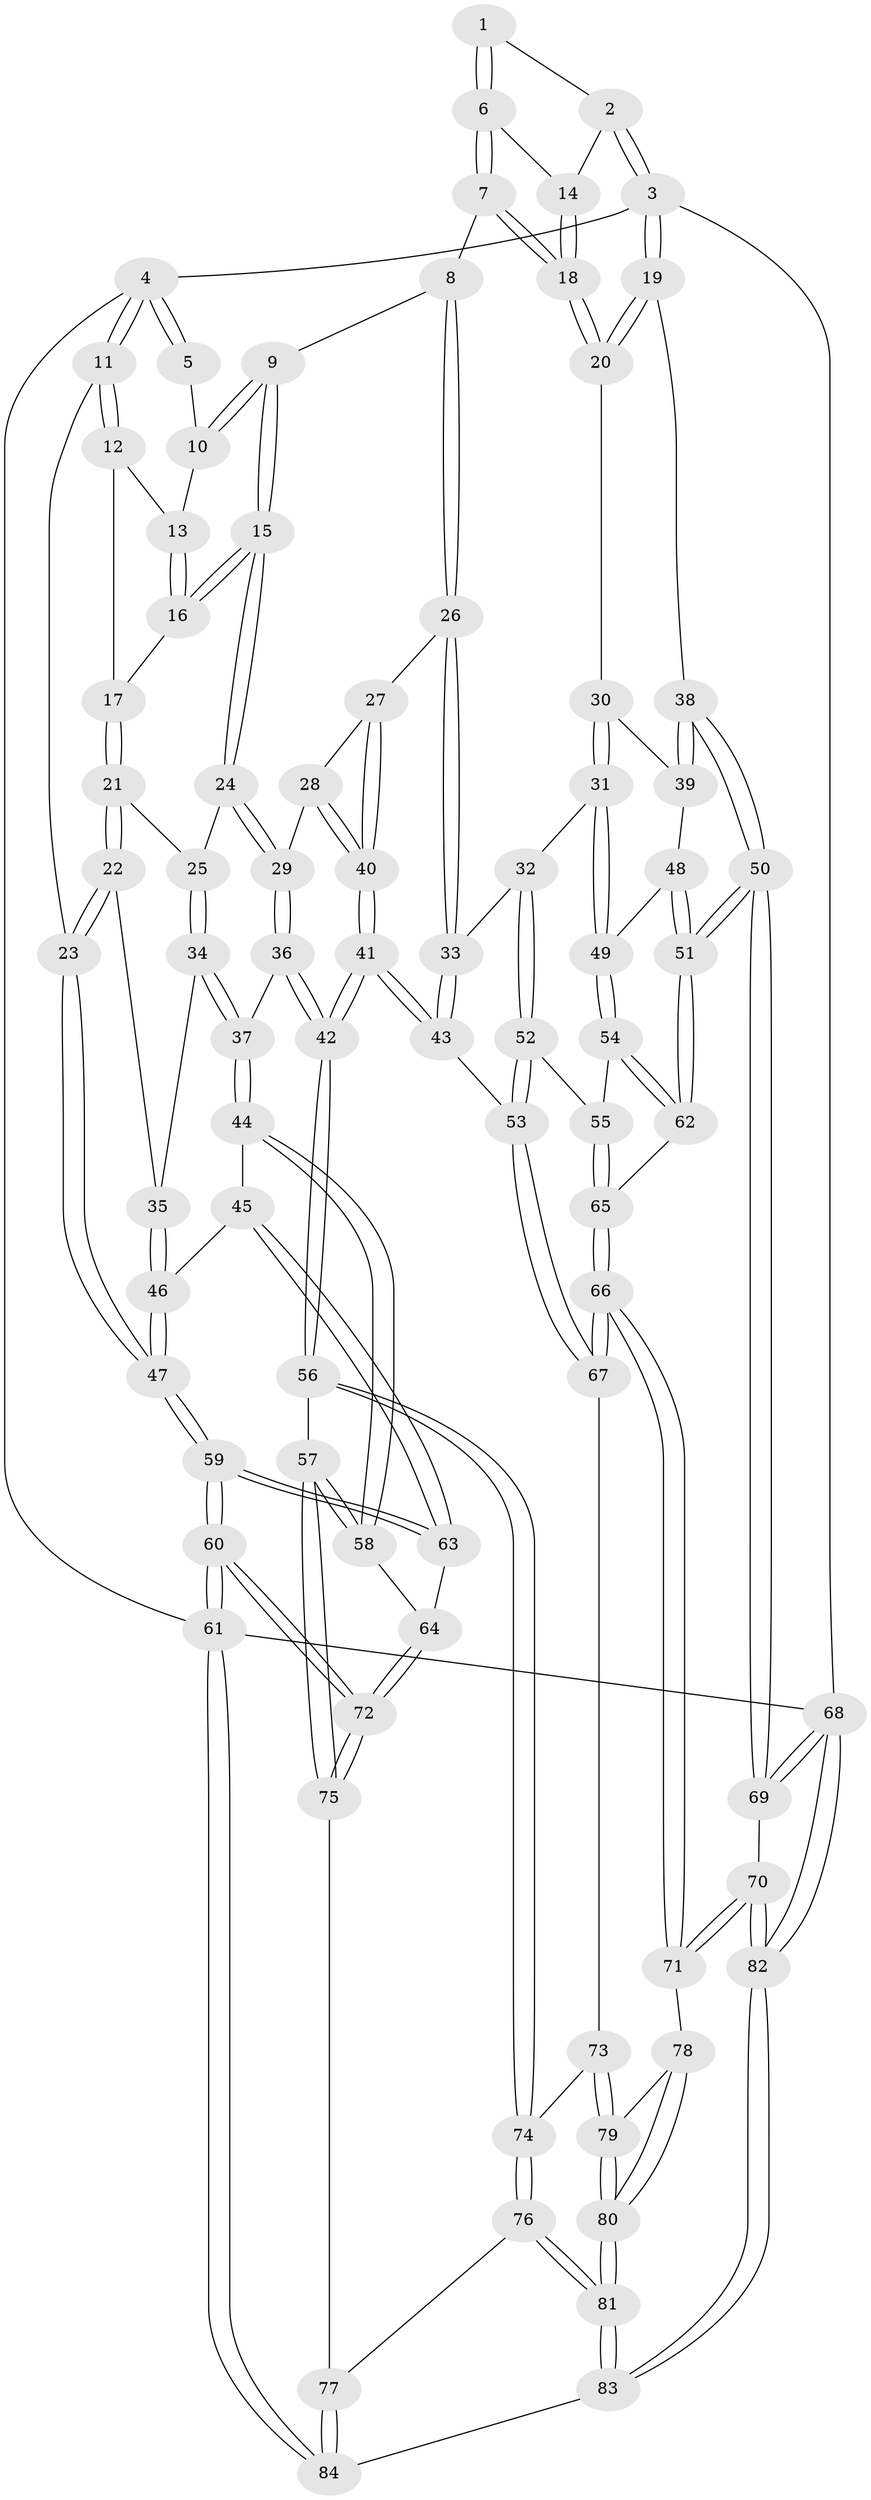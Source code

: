 // Generated by graph-tools (version 1.1) at 2025/03/03/09/25 03:03:23]
// undirected, 84 vertices, 207 edges
graph export_dot {
graph [start="1"]
  node [color=gray90,style=filled];
  1 [pos="+0.6046637132272777+0"];
  2 [pos="+1+0"];
  3 [pos="+1+0"];
  4 [pos="+0+0"];
  5 [pos="+0.3151489329326285+0"];
  6 [pos="+0.579930421878693+0.014121706873819782"];
  7 [pos="+0.5358644294615164+0.13446042130474664"];
  8 [pos="+0.5187509393938532+0.15041486722109343"];
  9 [pos="+0.4682132577857965+0.1470530026005728"];
  10 [pos="+0.30915284597884835+0"];
  11 [pos="+0+0"];
  12 [pos="+0.056251247326017655+0.05917670172970688"];
  13 [pos="+0.2721601762981634+0.0409961414765929"];
  14 [pos="+0.8165036911474998+0.11259291867586683"];
  15 [pos="+0.346049364994965+0.2324773298423395"];
  16 [pos="+0.24735527510275251+0.13780980441293"];
  17 [pos="+0.18674101299779342+0.17386903196475623"];
  18 [pos="+0.8047872031208818+0.18989491446499893"];
  19 [pos="+1+0.1519363622483676"];
  20 [pos="+0.816229639991232+0.2242210006095063"];
  21 [pos="+0.17641893733923272+0.20722462427570013"];
  22 [pos="+0+0.26518026269260647"];
  23 [pos="+0+0.21299150663638383"];
  24 [pos="+0.3165825520617911+0.3141490479896123"];
  25 [pos="+0.20169772135363762+0.2754315987695392"];
  26 [pos="+0.5583988702504605+0.32220422006248156"];
  27 [pos="+0.5151587718750421+0.3417720762980803"];
  28 [pos="+0.3285381388524106+0.33918743867909273"];
  29 [pos="+0.32253716175753966+0.3341733082380294"];
  30 [pos="+0.8094584229920053+0.2741952966401387"];
  31 [pos="+0.7041345057139128+0.38216041885089425"];
  32 [pos="+0.6786971082853259+0.3956242004871414"];
  33 [pos="+0.6445432725315705+0.3840937278201969"];
  34 [pos="+0.08685977360243524+0.37598641083009"];
  35 [pos="+0.06579845757432944+0.3676442778732621"];
  36 [pos="+0.19314183870174706+0.44754493828258035"];
  37 [pos="+0.14707511941949536+0.44874877291181586"];
  38 [pos="+1+0.392070145174001"];
  39 [pos="+0.9882543377270435+0.4046645707950577"];
  40 [pos="+0.39889807129361393+0.5288370015410192"];
  41 [pos="+0.40016817816887523+0.5894965825455353"];
  42 [pos="+0.38123721140407857+0.6085509613153421"];
  43 [pos="+0.4014961163681628+0.5892952639833215"];
  44 [pos="+0.13777695673983453+0.47629884118665394"];
  45 [pos="+0.06711328561384834+0.5450228200656351"];
  46 [pos="+4.132369200843627e-05+0.5383584985347408"];
  47 [pos="+0+0.5855005235531001"];
  48 [pos="+0.9765097120521059+0.4180217952156481"];
  49 [pos="+0.8879086164491204+0.5051699319976227"];
  50 [pos="+1+0.8447066024708678"];
  51 [pos="+0.9741841324159844+0.6660691544396224"];
  52 [pos="+0.6824402011871443+0.5269770851165493"];
  53 [pos="+0.62704861096473+0.6136089977824701"];
  54 [pos="+0.8872517594665272+0.5086334701513601"];
  55 [pos="+0.7641784733542236+0.5643879393918835"];
  56 [pos="+0.3743386377880476+0.6234940092280858"];
  57 [pos="+0.20690831987852243+0.6664951040510505"];
  58 [pos="+0.2045576721201276+0.6653839050589923"];
  59 [pos="+0+0.7248922726506913"];
  60 [pos="+0+0.950156006791959"];
  61 [pos="+0+1"];
  62 [pos="+0.9218138918963025+0.6373226232281657"];
  63 [pos="+0.08466321067270989+0.6208926422743907"];
  64 [pos="+0.13689130767874322+0.6613443732703562"];
  65 [pos="+0.8243041774319299+0.6554286784219825"];
  66 [pos="+0.7279805144622851+0.7704382325611401"];
  67 [pos="+0.65265060503616+0.6926785788448858"];
  68 [pos="+1+1"];
  69 [pos="+1+0.8891780826810332"];
  70 [pos="+0.7940586175485864+0.853453437664442"];
  71 [pos="+0.7357899465079719+0.8093208531351962"];
  72 [pos="+0+0.888035818054821"];
  73 [pos="+0.5196368155209914+0.7652023932632076"];
  74 [pos="+0.3978410891450056+0.7093598839259038"];
  75 [pos="+0.17385161518971803+0.8621923341460397"];
  76 [pos="+0.38937917911945724+0.743124198198763"];
  77 [pos="+0.19853715272405634+0.8775331069098488"];
  78 [pos="+0.6757857961061311+0.8462550328411039"];
  79 [pos="+0.5332574110827314+0.7993096839172117"];
  80 [pos="+0.47151941262724173+1"];
  81 [pos="+0.4411345317635436+1"];
  82 [pos="+0.6999036492672678+1"];
  83 [pos="+0.43629796535239834+1"];
  84 [pos="+0.4065024915982108+1"];
  1 -- 2;
  1 -- 6;
  1 -- 6;
  2 -- 3;
  2 -- 3;
  2 -- 14;
  3 -- 4;
  3 -- 19;
  3 -- 19;
  3 -- 68;
  4 -- 5;
  4 -- 5;
  4 -- 11;
  4 -- 11;
  4 -- 61;
  5 -- 10;
  6 -- 7;
  6 -- 7;
  6 -- 14;
  7 -- 8;
  7 -- 18;
  7 -- 18;
  8 -- 9;
  8 -- 26;
  8 -- 26;
  9 -- 10;
  9 -- 10;
  9 -- 15;
  9 -- 15;
  10 -- 13;
  11 -- 12;
  11 -- 12;
  11 -- 23;
  12 -- 13;
  12 -- 17;
  13 -- 16;
  13 -- 16;
  14 -- 18;
  14 -- 18;
  15 -- 16;
  15 -- 16;
  15 -- 24;
  15 -- 24;
  16 -- 17;
  17 -- 21;
  17 -- 21;
  18 -- 20;
  18 -- 20;
  19 -- 20;
  19 -- 20;
  19 -- 38;
  20 -- 30;
  21 -- 22;
  21 -- 22;
  21 -- 25;
  22 -- 23;
  22 -- 23;
  22 -- 35;
  23 -- 47;
  23 -- 47;
  24 -- 25;
  24 -- 29;
  24 -- 29;
  25 -- 34;
  25 -- 34;
  26 -- 27;
  26 -- 33;
  26 -- 33;
  27 -- 28;
  27 -- 40;
  27 -- 40;
  28 -- 29;
  28 -- 40;
  28 -- 40;
  29 -- 36;
  29 -- 36;
  30 -- 31;
  30 -- 31;
  30 -- 39;
  31 -- 32;
  31 -- 49;
  31 -- 49;
  32 -- 33;
  32 -- 52;
  32 -- 52;
  33 -- 43;
  33 -- 43;
  34 -- 35;
  34 -- 37;
  34 -- 37;
  35 -- 46;
  35 -- 46;
  36 -- 37;
  36 -- 42;
  36 -- 42;
  37 -- 44;
  37 -- 44;
  38 -- 39;
  38 -- 39;
  38 -- 50;
  38 -- 50;
  39 -- 48;
  40 -- 41;
  40 -- 41;
  41 -- 42;
  41 -- 42;
  41 -- 43;
  41 -- 43;
  42 -- 56;
  42 -- 56;
  43 -- 53;
  44 -- 45;
  44 -- 58;
  44 -- 58;
  45 -- 46;
  45 -- 63;
  45 -- 63;
  46 -- 47;
  46 -- 47;
  47 -- 59;
  47 -- 59;
  48 -- 49;
  48 -- 51;
  48 -- 51;
  49 -- 54;
  49 -- 54;
  50 -- 51;
  50 -- 51;
  50 -- 69;
  50 -- 69;
  51 -- 62;
  51 -- 62;
  52 -- 53;
  52 -- 53;
  52 -- 55;
  53 -- 67;
  53 -- 67;
  54 -- 55;
  54 -- 62;
  54 -- 62;
  55 -- 65;
  55 -- 65;
  56 -- 57;
  56 -- 74;
  56 -- 74;
  57 -- 58;
  57 -- 58;
  57 -- 75;
  57 -- 75;
  58 -- 64;
  59 -- 60;
  59 -- 60;
  59 -- 63;
  59 -- 63;
  60 -- 61;
  60 -- 61;
  60 -- 72;
  60 -- 72;
  61 -- 84;
  61 -- 84;
  61 -- 68;
  62 -- 65;
  63 -- 64;
  64 -- 72;
  64 -- 72;
  65 -- 66;
  65 -- 66;
  66 -- 67;
  66 -- 67;
  66 -- 71;
  66 -- 71;
  67 -- 73;
  68 -- 69;
  68 -- 69;
  68 -- 82;
  68 -- 82;
  69 -- 70;
  70 -- 71;
  70 -- 71;
  70 -- 82;
  70 -- 82;
  71 -- 78;
  72 -- 75;
  72 -- 75;
  73 -- 74;
  73 -- 79;
  73 -- 79;
  74 -- 76;
  74 -- 76;
  75 -- 77;
  76 -- 77;
  76 -- 81;
  76 -- 81;
  77 -- 84;
  77 -- 84;
  78 -- 79;
  78 -- 80;
  78 -- 80;
  79 -- 80;
  79 -- 80;
  80 -- 81;
  80 -- 81;
  81 -- 83;
  81 -- 83;
  82 -- 83;
  82 -- 83;
  83 -- 84;
}

